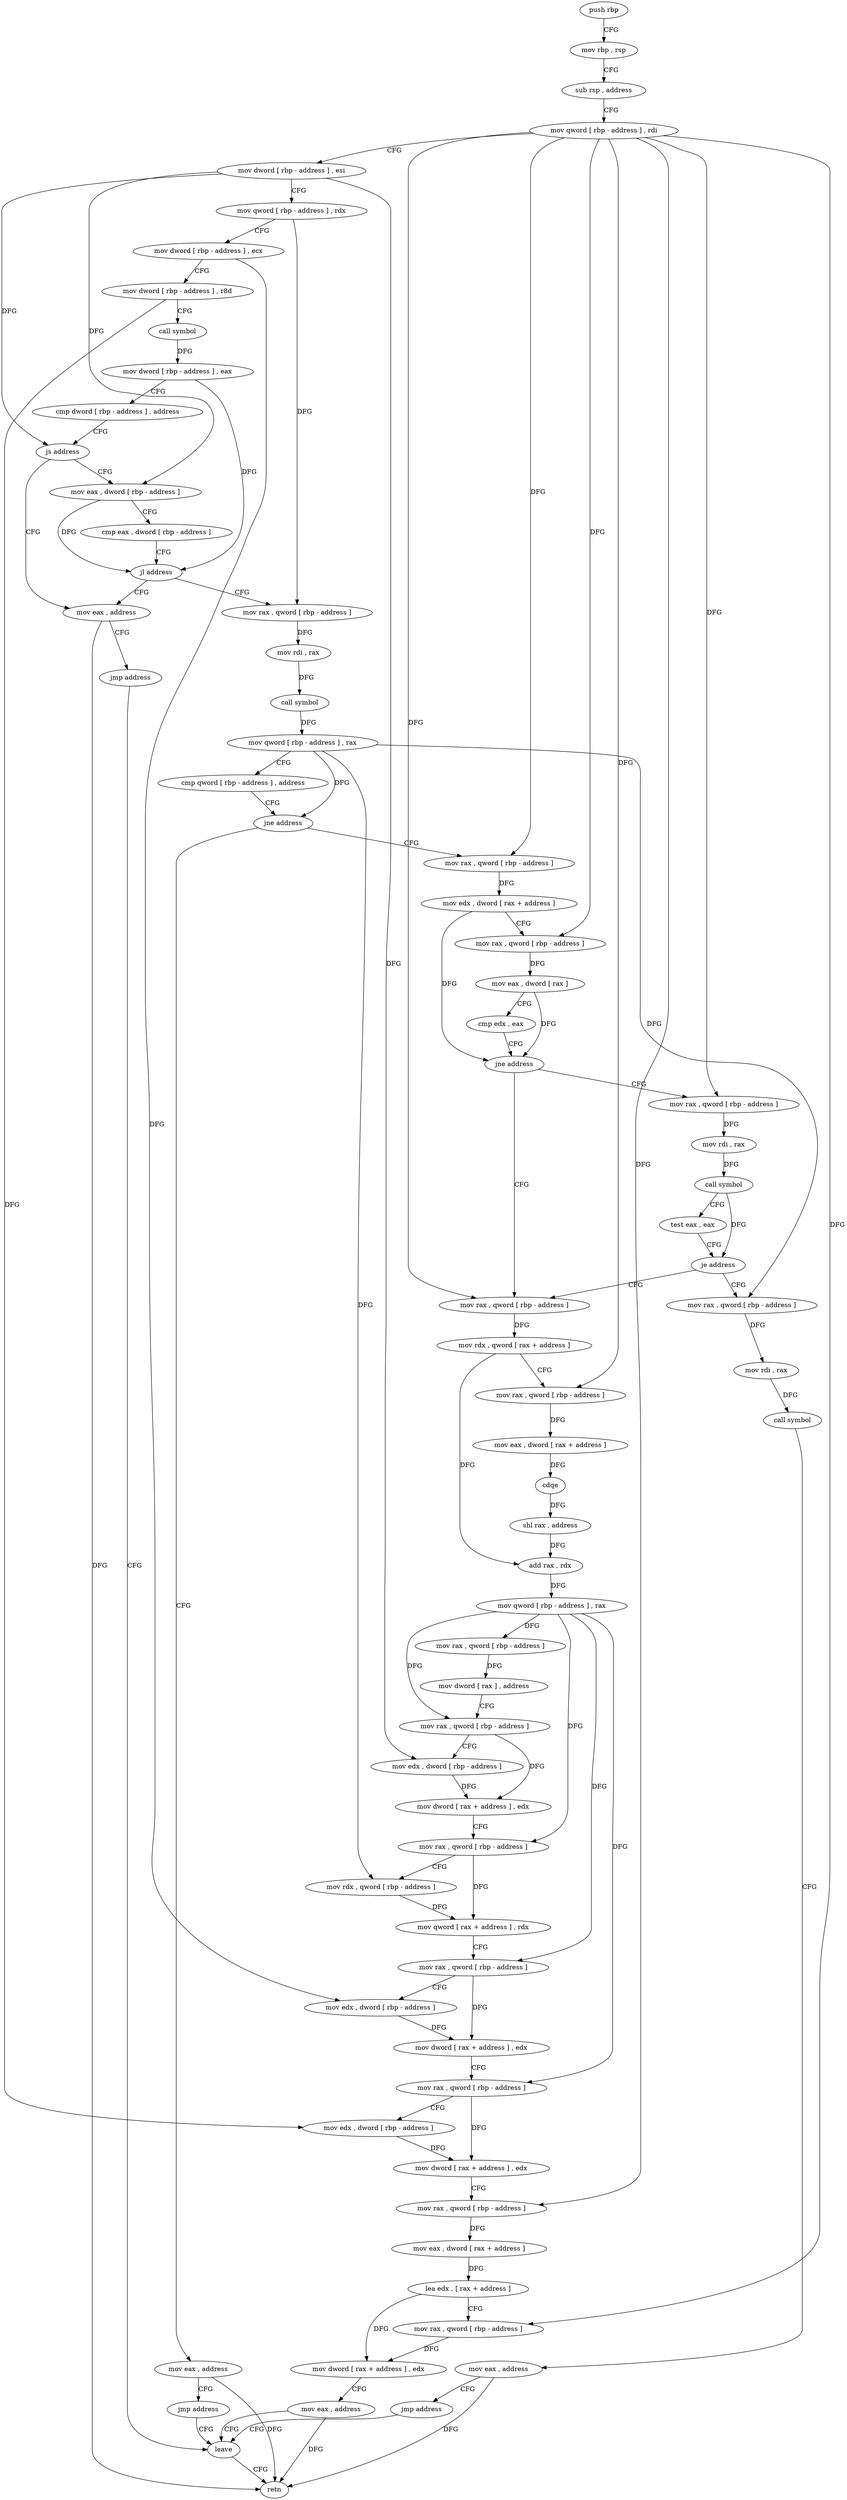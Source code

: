digraph "func" {
"278108" [label = "push rbp" ]
"278109" [label = "mov rbp , rsp" ]
"278112" [label = "sub rsp , address" ]
"278116" [label = "mov qword [ rbp - address ] , rdi" ]
"278120" [label = "mov dword [ rbp - address ] , esi" ]
"278123" [label = "mov qword [ rbp - address ] , rdx" ]
"278127" [label = "mov dword [ rbp - address ] , ecx" ]
"278130" [label = "mov dword [ rbp - address ] , r8d" ]
"278134" [label = "call symbol" ]
"278139" [label = "mov dword [ rbp - address ] , eax" ]
"278142" [label = "cmp dword [ rbp - address ] , address" ]
"278146" [label = "js address" ]
"278156" [label = "mov eax , address" ]
"278148" [label = "mov eax , dword [ rbp - address ]" ]
"278161" [label = "jmp address" ]
"278353" [label = "leave" ]
"278151" [label = "cmp eax , dword [ rbp - address ]" ]
"278154" [label = "jl address" ]
"278166" [label = "mov rax , qword [ rbp - address ]" ]
"278354" [label = "retn" ]
"278170" [label = "mov rdi , rax" ]
"278173" [label = "call symbol" ]
"278178" [label = "mov qword [ rbp - address ] , rax" ]
"278182" [label = "cmp qword [ rbp - address ] , address" ]
"278187" [label = "jne address" ]
"278199" [label = "mov rax , qword [ rbp - address ]" ]
"278189" [label = "mov eax , address" ]
"278203" [label = "mov edx , dword [ rax + address ]" ]
"278206" [label = "mov rax , qword [ rbp - address ]" ]
"278210" [label = "mov eax , dword [ rax ]" ]
"278212" [label = "cmp edx , eax" ]
"278214" [label = "jne address" ]
"278251" [label = "mov rax , qword [ rbp - address ]" ]
"278216" [label = "mov rax , qword [ rbp - address ]" ]
"278194" [label = "jmp address" ]
"278255" [label = "mov rdx , qword [ rax + address ]" ]
"278259" [label = "mov rax , qword [ rbp - address ]" ]
"278263" [label = "mov eax , dword [ rax + address ]" ]
"278266" [label = "cdqe" ]
"278268" [label = "shl rax , address" ]
"278272" [label = "add rax , rdx" ]
"278275" [label = "mov qword [ rbp - address ] , rax" ]
"278279" [label = "mov rax , qword [ rbp - address ]" ]
"278283" [label = "mov dword [ rax ] , address" ]
"278289" [label = "mov rax , qword [ rbp - address ]" ]
"278293" [label = "mov edx , dword [ rbp - address ]" ]
"278296" [label = "mov dword [ rax + address ] , edx" ]
"278299" [label = "mov rax , qword [ rbp - address ]" ]
"278303" [label = "mov rdx , qword [ rbp - address ]" ]
"278307" [label = "mov qword [ rax + address ] , rdx" ]
"278311" [label = "mov rax , qword [ rbp - address ]" ]
"278315" [label = "mov edx , dword [ rbp - address ]" ]
"278318" [label = "mov dword [ rax + address ] , edx" ]
"278321" [label = "mov rax , qword [ rbp - address ]" ]
"278325" [label = "mov edx , dword [ rbp - address ]" ]
"278328" [label = "mov dword [ rax + address ] , edx" ]
"278331" [label = "mov rax , qword [ rbp - address ]" ]
"278335" [label = "mov eax , dword [ rax + address ]" ]
"278338" [label = "lea edx , [ rax + address ]" ]
"278341" [label = "mov rax , qword [ rbp - address ]" ]
"278345" [label = "mov dword [ rax + address ] , edx" ]
"278348" [label = "mov eax , address" ]
"278220" [label = "mov rdi , rax" ]
"278223" [label = "call symbol" ]
"278228" [label = "test eax , eax" ]
"278230" [label = "je address" ]
"278232" [label = "mov rax , qword [ rbp - address ]" ]
"278236" [label = "mov rdi , rax" ]
"278239" [label = "call symbol" ]
"278244" [label = "mov eax , address" ]
"278249" [label = "jmp address" ]
"278108" -> "278109" [ label = "CFG" ]
"278109" -> "278112" [ label = "CFG" ]
"278112" -> "278116" [ label = "CFG" ]
"278116" -> "278120" [ label = "CFG" ]
"278116" -> "278199" [ label = "DFG" ]
"278116" -> "278206" [ label = "DFG" ]
"278116" -> "278251" [ label = "DFG" ]
"278116" -> "278259" [ label = "DFG" ]
"278116" -> "278331" [ label = "DFG" ]
"278116" -> "278341" [ label = "DFG" ]
"278116" -> "278216" [ label = "DFG" ]
"278120" -> "278123" [ label = "CFG" ]
"278120" -> "278146" [ label = "DFG" ]
"278120" -> "278148" [ label = "DFG" ]
"278120" -> "278293" [ label = "DFG" ]
"278123" -> "278127" [ label = "CFG" ]
"278123" -> "278166" [ label = "DFG" ]
"278127" -> "278130" [ label = "CFG" ]
"278127" -> "278315" [ label = "DFG" ]
"278130" -> "278134" [ label = "CFG" ]
"278130" -> "278325" [ label = "DFG" ]
"278134" -> "278139" [ label = "DFG" ]
"278139" -> "278142" [ label = "CFG" ]
"278139" -> "278154" [ label = "DFG" ]
"278142" -> "278146" [ label = "CFG" ]
"278146" -> "278156" [ label = "CFG" ]
"278146" -> "278148" [ label = "CFG" ]
"278156" -> "278161" [ label = "CFG" ]
"278156" -> "278354" [ label = "DFG" ]
"278148" -> "278151" [ label = "CFG" ]
"278148" -> "278154" [ label = "DFG" ]
"278161" -> "278353" [ label = "CFG" ]
"278353" -> "278354" [ label = "CFG" ]
"278151" -> "278154" [ label = "CFG" ]
"278154" -> "278166" [ label = "CFG" ]
"278154" -> "278156" [ label = "CFG" ]
"278166" -> "278170" [ label = "DFG" ]
"278170" -> "278173" [ label = "DFG" ]
"278173" -> "278178" [ label = "DFG" ]
"278178" -> "278182" [ label = "CFG" ]
"278178" -> "278187" [ label = "DFG" ]
"278178" -> "278303" [ label = "DFG" ]
"278178" -> "278232" [ label = "DFG" ]
"278182" -> "278187" [ label = "CFG" ]
"278187" -> "278199" [ label = "CFG" ]
"278187" -> "278189" [ label = "CFG" ]
"278199" -> "278203" [ label = "DFG" ]
"278189" -> "278194" [ label = "CFG" ]
"278189" -> "278354" [ label = "DFG" ]
"278203" -> "278206" [ label = "CFG" ]
"278203" -> "278214" [ label = "DFG" ]
"278206" -> "278210" [ label = "DFG" ]
"278210" -> "278212" [ label = "CFG" ]
"278210" -> "278214" [ label = "DFG" ]
"278212" -> "278214" [ label = "CFG" ]
"278214" -> "278251" [ label = "CFG" ]
"278214" -> "278216" [ label = "CFG" ]
"278251" -> "278255" [ label = "DFG" ]
"278216" -> "278220" [ label = "DFG" ]
"278194" -> "278353" [ label = "CFG" ]
"278255" -> "278259" [ label = "CFG" ]
"278255" -> "278272" [ label = "DFG" ]
"278259" -> "278263" [ label = "DFG" ]
"278263" -> "278266" [ label = "DFG" ]
"278266" -> "278268" [ label = "DFG" ]
"278268" -> "278272" [ label = "DFG" ]
"278272" -> "278275" [ label = "DFG" ]
"278275" -> "278279" [ label = "DFG" ]
"278275" -> "278289" [ label = "DFG" ]
"278275" -> "278299" [ label = "DFG" ]
"278275" -> "278311" [ label = "DFG" ]
"278275" -> "278321" [ label = "DFG" ]
"278279" -> "278283" [ label = "DFG" ]
"278283" -> "278289" [ label = "CFG" ]
"278289" -> "278293" [ label = "CFG" ]
"278289" -> "278296" [ label = "DFG" ]
"278293" -> "278296" [ label = "DFG" ]
"278296" -> "278299" [ label = "CFG" ]
"278299" -> "278303" [ label = "CFG" ]
"278299" -> "278307" [ label = "DFG" ]
"278303" -> "278307" [ label = "DFG" ]
"278307" -> "278311" [ label = "CFG" ]
"278311" -> "278315" [ label = "CFG" ]
"278311" -> "278318" [ label = "DFG" ]
"278315" -> "278318" [ label = "DFG" ]
"278318" -> "278321" [ label = "CFG" ]
"278321" -> "278325" [ label = "CFG" ]
"278321" -> "278328" [ label = "DFG" ]
"278325" -> "278328" [ label = "DFG" ]
"278328" -> "278331" [ label = "CFG" ]
"278331" -> "278335" [ label = "DFG" ]
"278335" -> "278338" [ label = "DFG" ]
"278338" -> "278341" [ label = "CFG" ]
"278338" -> "278345" [ label = "DFG" ]
"278341" -> "278345" [ label = "DFG" ]
"278345" -> "278348" [ label = "CFG" ]
"278348" -> "278353" [ label = "CFG" ]
"278348" -> "278354" [ label = "DFG" ]
"278220" -> "278223" [ label = "DFG" ]
"278223" -> "278228" [ label = "CFG" ]
"278223" -> "278230" [ label = "DFG" ]
"278228" -> "278230" [ label = "CFG" ]
"278230" -> "278251" [ label = "CFG" ]
"278230" -> "278232" [ label = "CFG" ]
"278232" -> "278236" [ label = "DFG" ]
"278236" -> "278239" [ label = "DFG" ]
"278239" -> "278244" [ label = "CFG" ]
"278244" -> "278249" [ label = "CFG" ]
"278244" -> "278354" [ label = "DFG" ]
"278249" -> "278353" [ label = "CFG" ]
}
